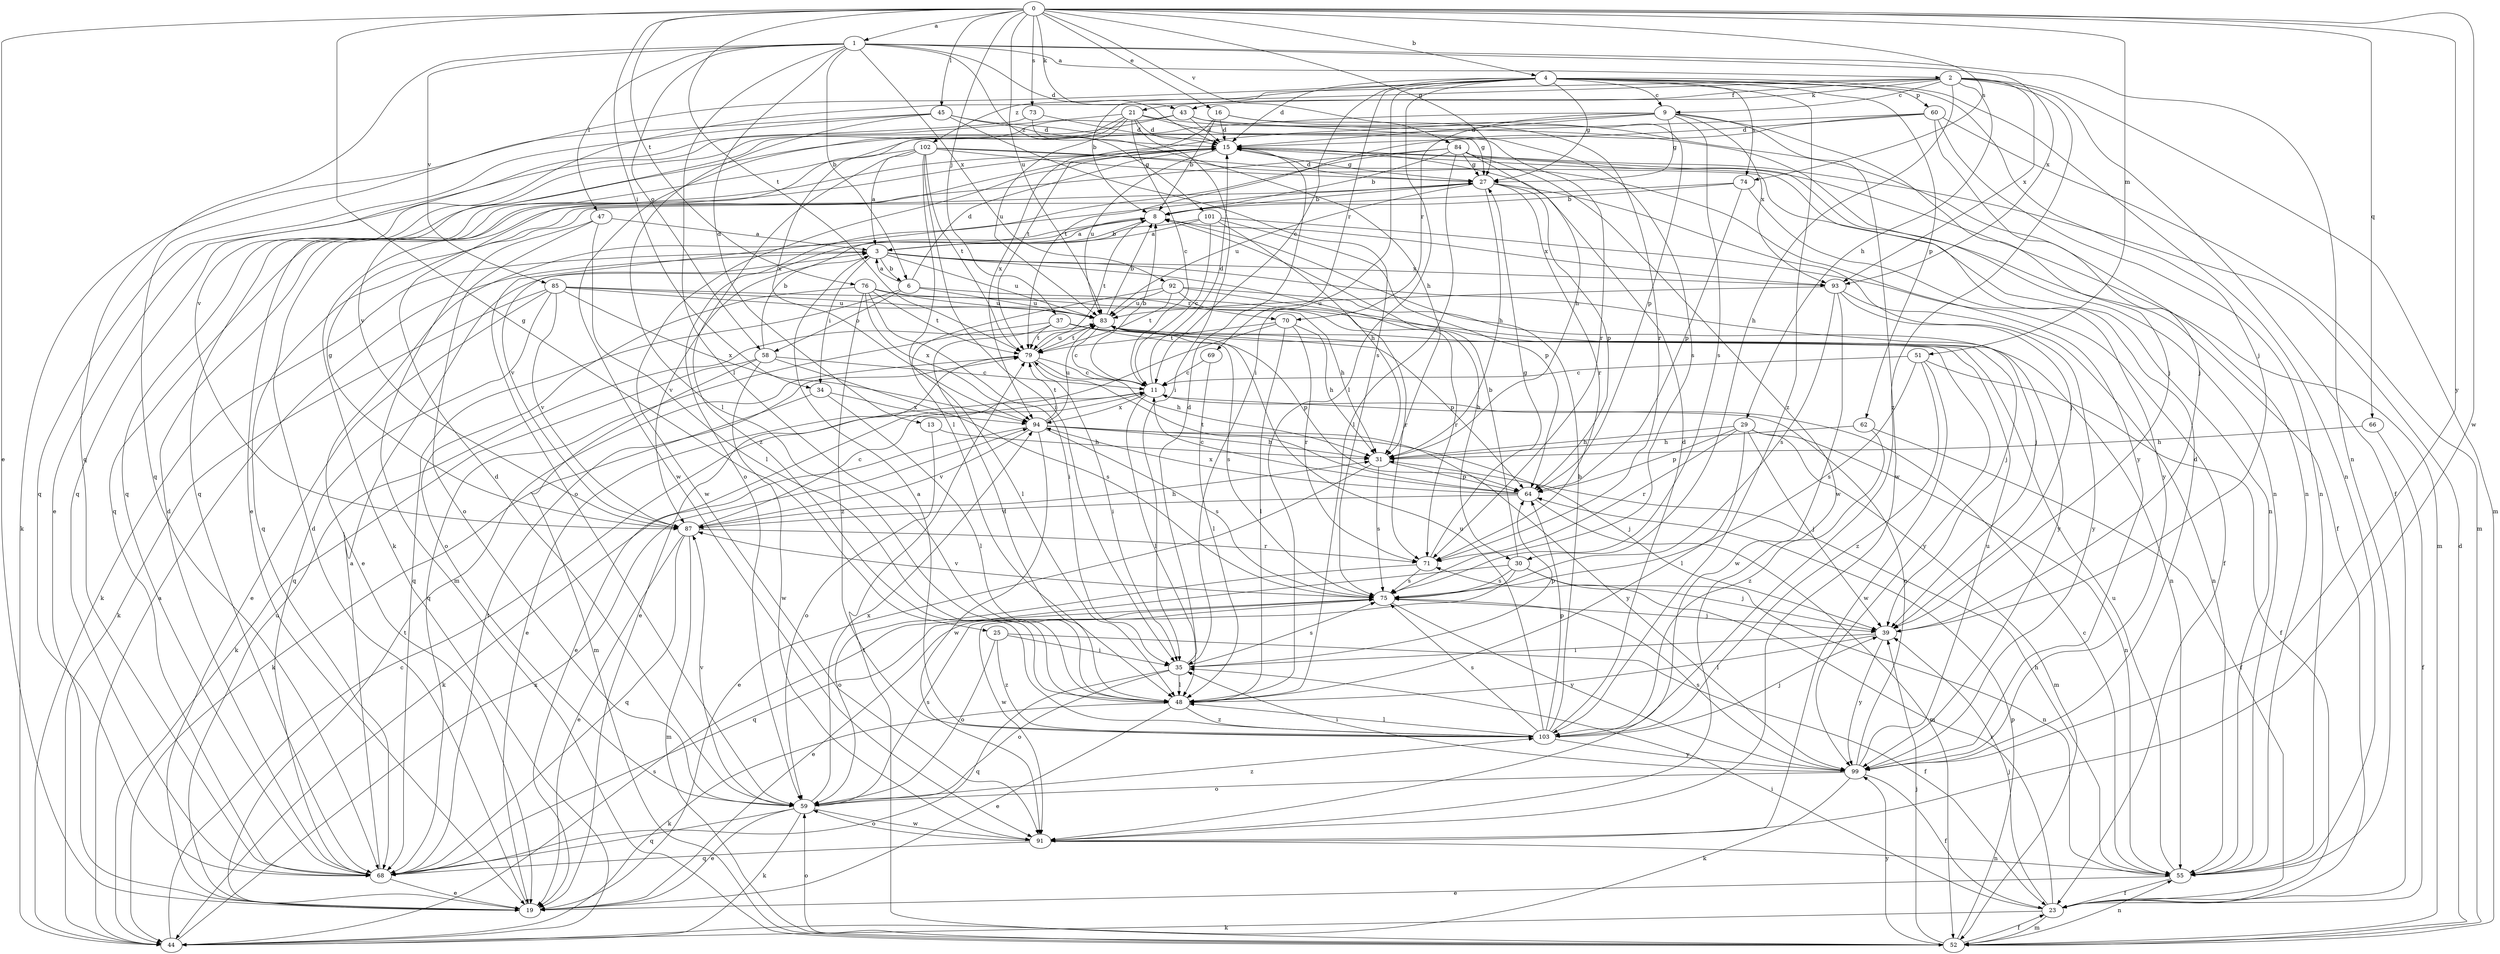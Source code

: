 strict digraph  {
0;
1;
2;
3;
4;
6;
8;
9;
11;
13;
15;
16;
19;
21;
23;
25;
27;
29;
30;
31;
34;
35;
37;
39;
43;
44;
45;
47;
48;
51;
52;
55;
58;
59;
60;
62;
64;
66;
68;
69;
70;
71;
73;
74;
75;
76;
79;
83;
84;
85;
87;
91;
92;
93;
94;
99;
101;
102;
103;
0 -> 1  [label=a];
0 -> 4  [label=b];
0 -> 16  [label=e];
0 -> 19  [label=e];
0 -> 25  [label=g];
0 -> 27  [label=g];
0 -> 34  [label=i];
0 -> 37  [label=j];
0 -> 43  [label=k];
0 -> 45  [label=l];
0 -> 51  [label=m];
0 -> 66  [label=q];
0 -> 73  [label=s];
0 -> 74  [label=s];
0 -> 76  [label=t];
0 -> 79  [label=t];
0 -> 83  [label=u];
0 -> 84  [label=v];
0 -> 91  [label=w];
0 -> 99  [label=y];
1 -> 2  [label=a];
1 -> 6  [label=b];
1 -> 13  [label=d];
1 -> 15  [label=d];
1 -> 47  [label=l];
1 -> 48  [label=l];
1 -> 55  [label=n];
1 -> 58  [label=o];
1 -> 68  [label=q];
1 -> 85  [label=v];
1 -> 92  [label=x];
1 -> 93  [label=x];
1 -> 101  [label=z];
2 -> 9  [label=c];
2 -> 21  [label=f];
2 -> 23  [label=f];
2 -> 29  [label=h];
2 -> 30  [label=h];
2 -> 43  [label=k];
2 -> 52  [label=m];
2 -> 87  [label=v];
2 -> 93  [label=x];
2 -> 102  [label=z];
2 -> 103  [label=z];
3 -> 6  [label=b];
3 -> 8  [label=b];
3 -> 30  [label=h];
3 -> 34  [label=i];
3 -> 39  [label=j];
3 -> 44  [label=k];
3 -> 83  [label=u];
3 -> 87  [label=v];
3 -> 93  [label=x];
4 -> 8  [label=b];
4 -> 9  [label=c];
4 -> 11  [label=c];
4 -> 15  [label=d];
4 -> 27  [label=g];
4 -> 35  [label=i];
4 -> 39  [label=j];
4 -> 48  [label=l];
4 -> 55  [label=n];
4 -> 60  [label=p];
4 -> 62  [label=p];
4 -> 68  [label=q];
4 -> 69  [label=r];
4 -> 74  [label=s];
4 -> 103  [label=z];
6 -> 3  [label=a];
6 -> 15  [label=d];
6 -> 58  [label=o];
6 -> 68  [label=q];
6 -> 70  [label=r];
6 -> 83  [label=u];
8 -> 3  [label=a];
8 -> 19  [label=e];
8 -> 79  [label=t];
8 -> 93  [label=x];
9 -> 15  [label=d];
9 -> 27  [label=g];
9 -> 39  [label=j];
9 -> 68  [label=q];
9 -> 70  [label=r];
9 -> 75  [label=s];
9 -> 79  [label=t];
9 -> 91  [label=w];
9 -> 93  [label=x];
11 -> 8  [label=b];
11 -> 15  [label=d];
11 -> 19  [label=e];
11 -> 48  [label=l];
11 -> 94  [label=x];
13 -> 31  [label=h];
13 -> 59  [label=o];
15 -> 27  [label=g];
15 -> 52  [label=m];
15 -> 83  [label=u];
15 -> 91  [label=w];
16 -> 8  [label=b];
16 -> 15  [label=d];
16 -> 64  [label=p];
16 -> 71  [label=r];
16 -> 94  [label=x];
19 -> 15  [label=d];
19 -> 79  [label=t];
19 -> 83  [label=u];
21 -> 11  [label=c];
21 -> 15  [label=d];
21 -> 19  [label=e];
21 -> 27  [label=g];
21 -> 35  [label=i];
21 -> 55  [label=n];
21 -> 83  [label=u];
21 -> 91  [label=w];
21 -> 94  [label=x];
23 -> 35  [label=i];
23 -> 39  [label=j];
23 -> 44  [label=k];
23 -> 52  [label=m];
23 -> 71  [label=r];
25 -> 23  [label=f];
25 -> 35  [label=i];
25 -> 59  [label=o];
25 -> 103  [label=z];
27 -> 8  [label=b];
27 -> 15  [label=d];
27 -> 31  [label=h];
27 -> 39  [label=j];
27 -> 59  [label=o];
27 -> 64  [label=p];
27 -> 71  [label=r];
27 -> 83  [label=u];
29 -> 31  [label=h];
29 -> 39  [label=j];
29 -> 48  [label=l];
29 -> 52  [label=m];
29 -> 55  [label=n];
29 -> 64  [label=p];
29 -> 71  [label=r];
30 -> 8  [label=b];
30 -> 39  [label=j];
30 -> 55  [label=n];
30 -> 68  [label=q];
30 -> 75  [label=s];
30 -> 91  [label=w];
31 -> 19  [label=e];
31 -> 64  [label=p];
31 -> 75  [label=s];
34 -> 44  [label=k];
34 -> 48  [label=l];
34 -> 94  [label=x];
35 -> 15  [label=d];
35 -> 48  [label=l];
35 -> 59  [label=o];
35 -> 64  [label=p];
35 -> 68  [label=q];
35 -> 75  [label=s];
37 -> 48  [label=l];
37 -> 64  [label=p];
37 -> 68  [label=q];
37 -> 75  [label=s];
37 -> 79  [label=t];
37 -> 99  [label=y];
39 -> 35  [label=i];
39 -> 48  [label=l];
39 -> 99  [label=y];
43 -> 15  [label=d];
43 -> 19  [label=e];
43 -> 55  [label=n];
43 -> 68  [label=q];
43 -> 75  [label=s];
44 -> 3  [label=a];
44 -> 11  [label=c];
44 -> 75  [label=s];
44 -> 94  [label=x];
45 -> 15  [label=d];
45 -> 44  [label=k];
45 -> 48  [label=l];
45 -> 68  [label=q];
45 -> 71  [label=r];
45 -> 75  [label=s];
47 -> 3  [label=a];
47 -> 48  [label=l];
47 -> 52  [label=m];
47 -> 59  [label=o];
48 -> 19  [label=e];
48 -> 44  [label=k];
48 -> 103  [label=z];
51 -> 11  [label=c];
51 -> 23  [label=f];
51 -> 75  [label=s];
51 -> 91  [label=w];
51 -> 103  [label=z];
52 -> 15  [label=d];
52 -> 23  [label=f];
52 -> 39  [label=j];
52 -> 55  [label=n];
52 -> 59  [label=o];
52 -> 64  [label=p];
52 -> 79  [label=t];
52 -> 99  [label=y];
55 -> 11  [label=c];
55 -> 19  [label=e];
55 -> 23  [label=f];
55 -> 31  [label=h];
55 -> 83  [label=u];
58 -> 8  [label=b];
58 -> 11  [label=c];
58 -> 44  [label=k];
58 -> 52  [label=m];
58 -> 75  [label=s];
58 -> 91  [label=w];
59 -> 15  [label=d];
59 -> 19  [label=e];
59 -> 44  [label=k];
59 -> 68  [label=q];
59 -> 75  [label=s];
59 -> 87  [label=v];
59 -> 91  [label=w];
59 -> 94  [label=x];
59 -> 103  [label=z];
60 -> 15  [label=d];
60 -> 39  [label=j];
60 -> 52  [label=m];
60 -> 55  [label=n];
60 -> 79  [label=t];
60 -> 87  [label=v];
62 -> 23  [label=f];
62 -> 31  [label=h];
62 -> 103  [label=z];
64 -> 11  [label=c];
64 -> 52  [label=m];
64 -> 79  [label=t];
64 -> 87  [label=v];
64 -> 94  [label=x];
66 -> 23  [label=f];
66 -> 31  [label=h];
68 -> 3  [label=a];
68 -> 15  [label=d];
68 -> 19  [label=e];
68 -> 79  [label=t];
69 -> 11  [label=c];
69 -> 48  [label=l];
70 -> 19  [label=e];
70 -> 31  [label=h];
70 -> 48  [label=l];
70 -> 71  [label=r];
70 -> 79  [label=t];
71 -> 27  [label=g];
71 -> 59  [label=o];
71 -> 75  [label=s];
73 -> 15  [label=d];
73 -> 31  [label=h];
73 -> 68  [label=q];
74 -> 8  [label=b];
74 -> 64  [label=p];
74 -> 68  [label=q];
74 -> 99  [label=y];
75 -> 19  [label=e];
75 -> 39  [label=j];
75 -> 87  [label=v];
75 -> 99  [label=y];
76 -> 35  [label=i];
76 -> 55  [label=n];
76 -> 59  [label=o];
76 -> 79  [label=t];
76 -> 83  [label=u];
76 -> 94  [label=x];
76 -> 103  [label=z];
79 -> 11  [label=c];
79 -> 19  [label=e];
79 -> 31  [label=h];
79 -> 35  [label=i];
79 -> 83  [label=u];
83 -> 8  [label=b];
83 -> 11  [label=c];
83 -> 64  [label=p];
83 -> 79  [label=t];
84 -> 8  [label=b];
84 -> 23  [label=f];
84 -> 27  [label=g];
84 -> 31  [label=h];
84 -> 44  [label=k];
84 -> 48  [label=l];
84 -> 59  [label=o];
84 -> 91  [label=w];
85 -> 19  [label=e];
85 -> 31  [label=h];
85 -> 44  [label=k];
85 -> 68  [label=q];
85 -> 71  [label=r];
85 -> 83  [label=u];
85 -> 87  [label=v];
85 -> 94  [label=x];
87 -> 11  [label=c];
87 -> 19  [label=e];
87 -> 27  [label=g];
87 -> 31  [label=h];
87 -> 52  [label=m];
87 -> 68  [label=q];
87 -> 71  [label=r];
91 -> 55  [label=n];
91 -> 59  [label=o];
91 -> 68  [label=q];
92 -> 39  [label=j];
92 -> 48  [label=l];
92 -> 71  [label=r];
92 -> 79  [label=t];
92 -> 83  [label=u];
92 -> 99  [label=y];
93 -> 55  [label=n];
93 -> 75  [label=s];
93 -> 83  [label=u];
93 -> 91  [label=w];
93 -> 99  [label=y];
94 -> 31  [label=h];
94 -> 39  [label=j];
94 -> 44  [label=k];
94 -> 75  [label=s];
94 -> 79  [label=t];
94 -> 83  [label=u];
94 -> 87  [label=v];
94 -> 91  [label=w];
94 -> 99  [label=y];
99 -> 11  [label=c];
99 -> 15  [label=d];
99 -> 23  [label=f];
99 -> 35  [label=i];
99 -> 44  [label=k];
99 -> 59  [label=o];
99 -> 75  [label=s];
99 -> 83  [label=u];
101 -> 3  [label=a];
101 -> 11  [label=c];
101 -> 23  [label=f];
101 -> 31  [label=h];
101 -> 64  [label=p];
101 -> 87  [label=v];
102 -> 3  [label=a];
102 -> 27  [label=g];
102 -> 35  [label=i];
102 -> 48  [label=l];
102 -> 55  [label=n];
102 -> 68  [label=q];
102 -> 79  [label=t];
102 -> 99  [label=y];
102 -> 103  [label=z];
103 -> 3  [label=a];
103 -> 8  [label=b];
103 -> 15  [label=d];
103 -> 39  [label=j];
103 -> 48  [label=l];
103 -> 64  [label=p];
103 -> 75  [label=s];
103 -> 83  [label=u];
103 -> 99  [label=y];
}
